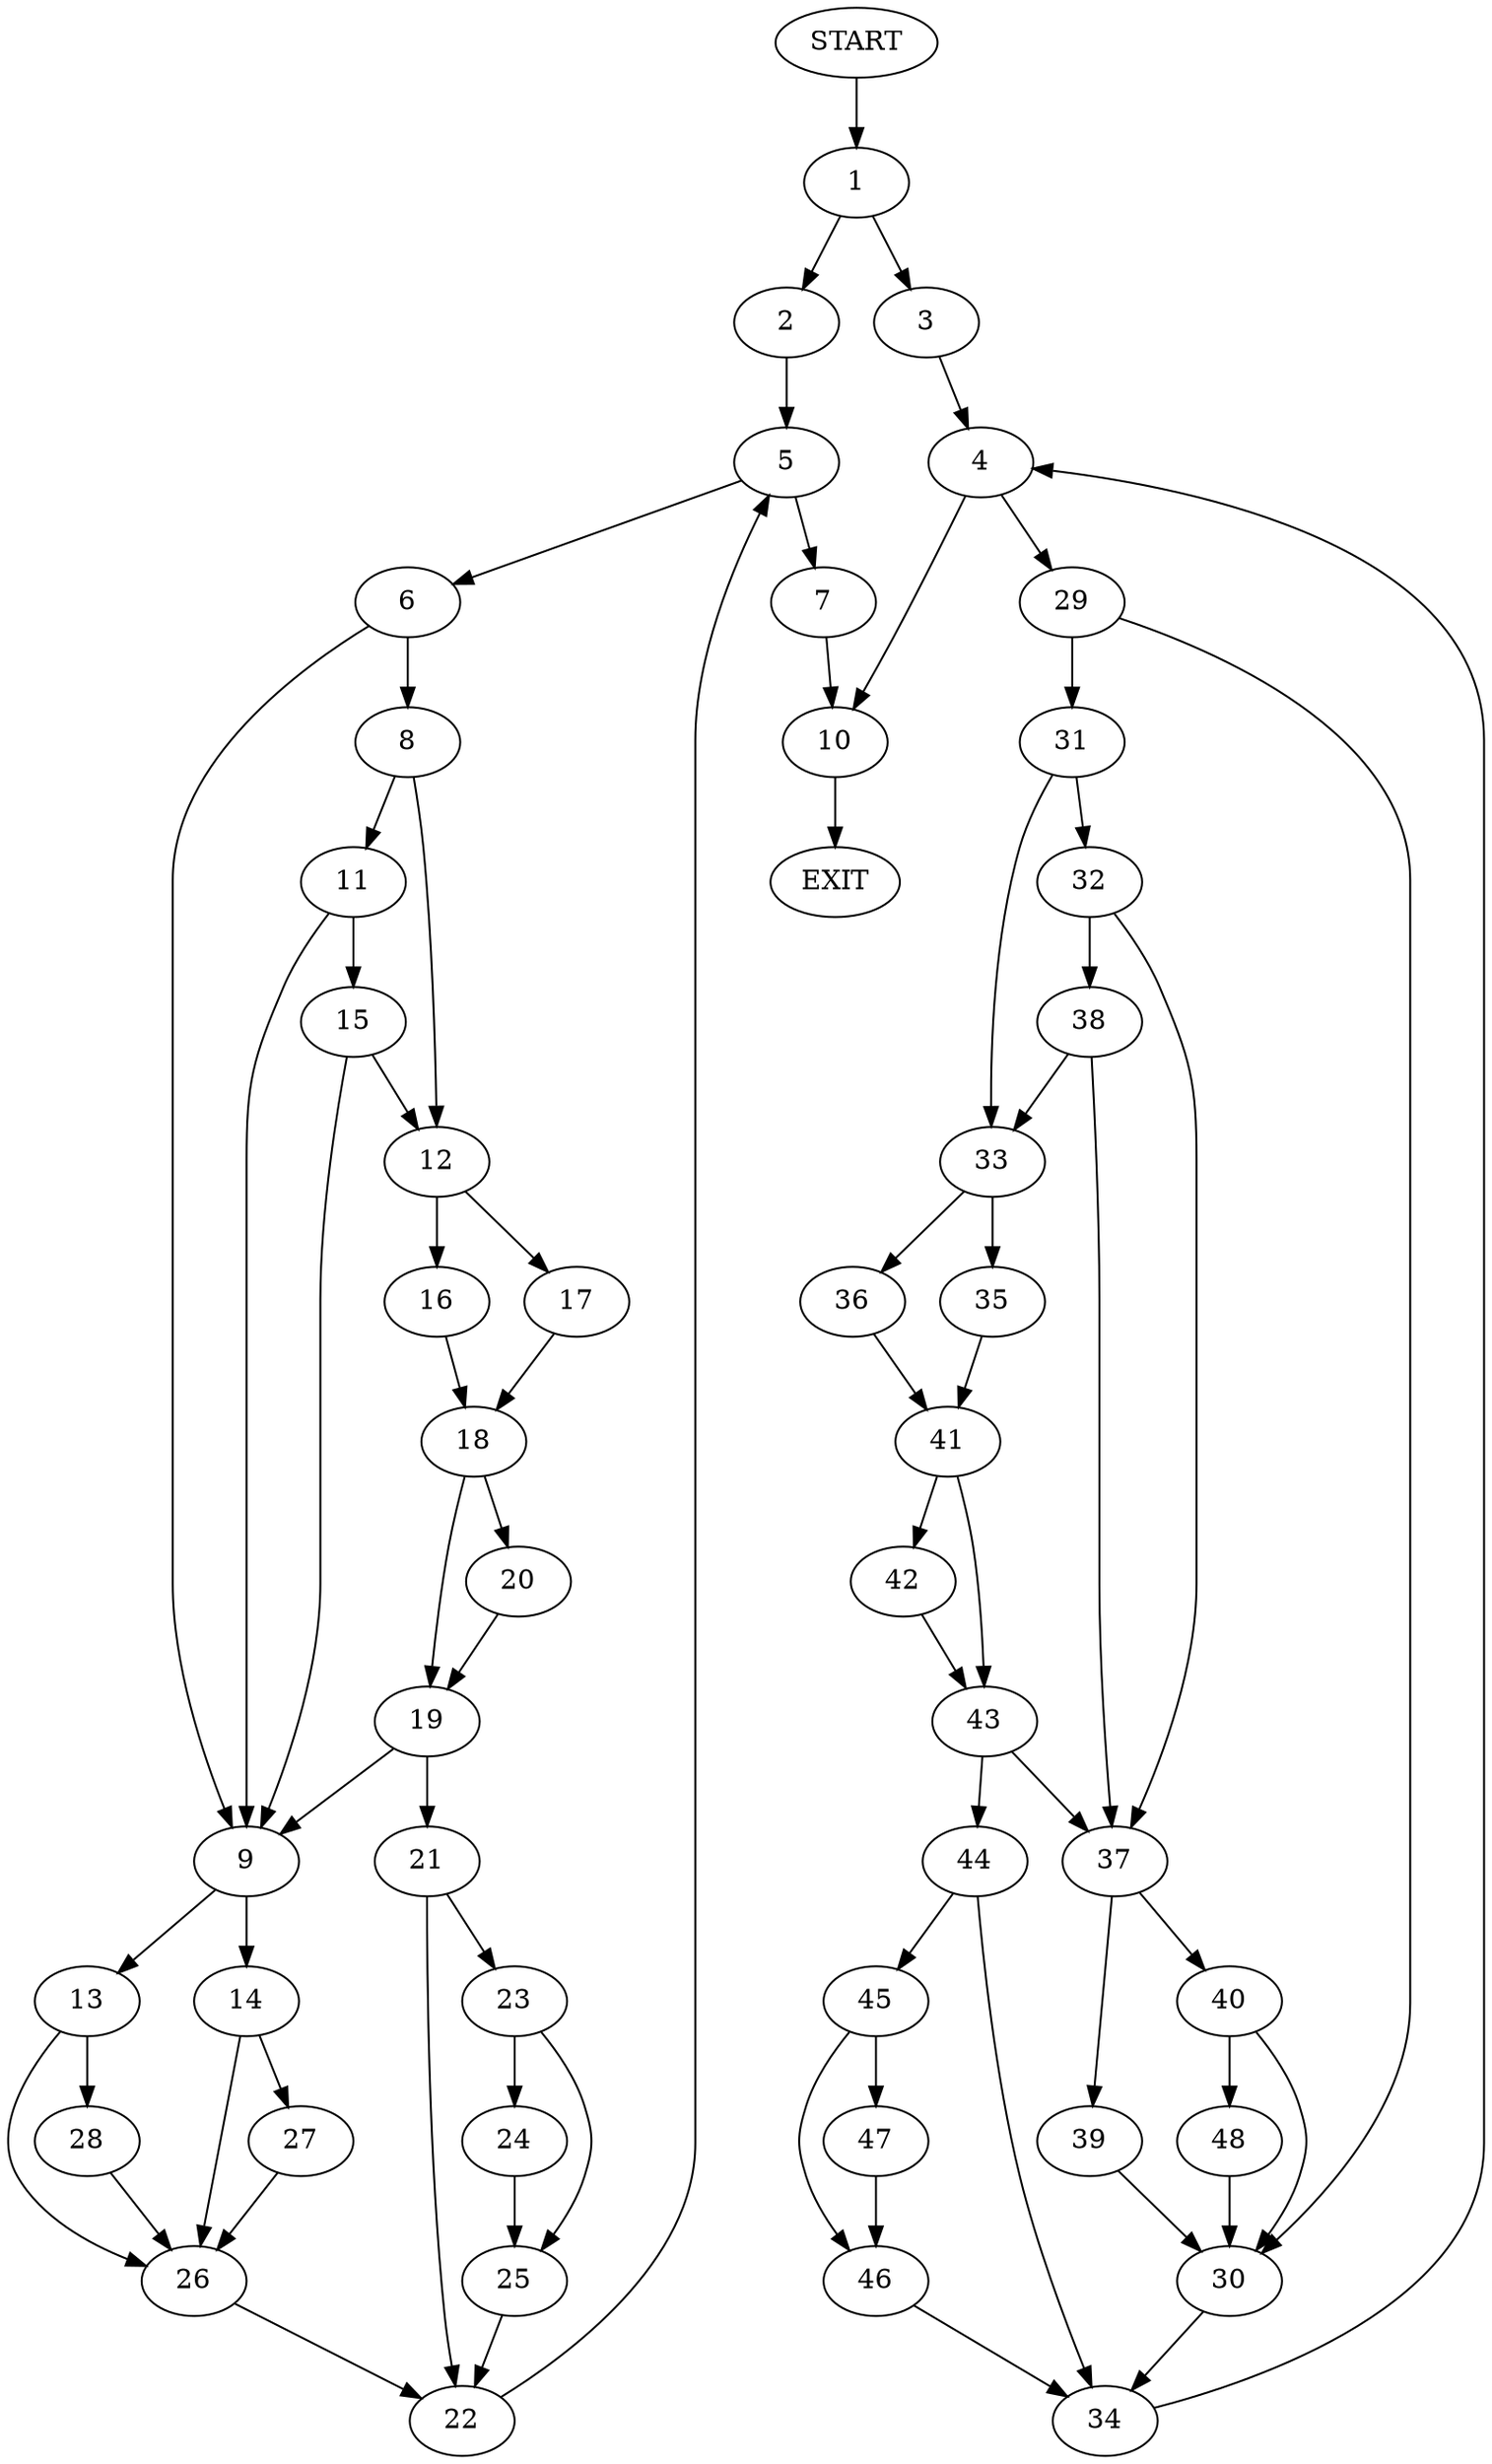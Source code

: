 digraph {
0 [label="START"]
49 [label="EXIT"]
0 -> 1
1 -> 2
1 -> 3
3 -> 4
2 -> 5
5 -> 6
5 -> 7
6 -> 8
6 -> 9
7 -> 10
8 -> 11
8 -> 12
9 -> 13
9 -> 14
11 -> 9
11 -> 15
12 -> 16
12 -> 17
15 -> 12
15 -> 9
17 -> 18
16 -> 18
18 -> 19
18 -> 20
19 -> 21
19 -> 9
20 -> 19
21 -> 22
21 -> 23
23 -> 24
23 -> 25
22 -> 5
24 -> 25
25 -> 22
14 -> 26
14 -> 27
13 -> 26
13 -> 28
26 -> 22
28 -> 26
27 -> 26
10 -> 49
4 -> 29
4 -> 10
29 -> 30
29 -> 31
31 -> 32
31 -> 33
30 -> 34
33 -> 35
33 -> 36
32 -> 37
32 -> 38
38 -> 37
38 -> 33
37 -> 39
37 -> 40
36 -> 41
35 -> 41
41 -> 42
41 -> 43
42 -> 43
43 -> 44
43 -> 37
44 -> 34
44 -> 45
45 -> 46
45 -> 47
34 -> 4
47 -> 46
46 -> 34
39 -> 30
40 -> 30
40 -> 48
48 -> 30
}
